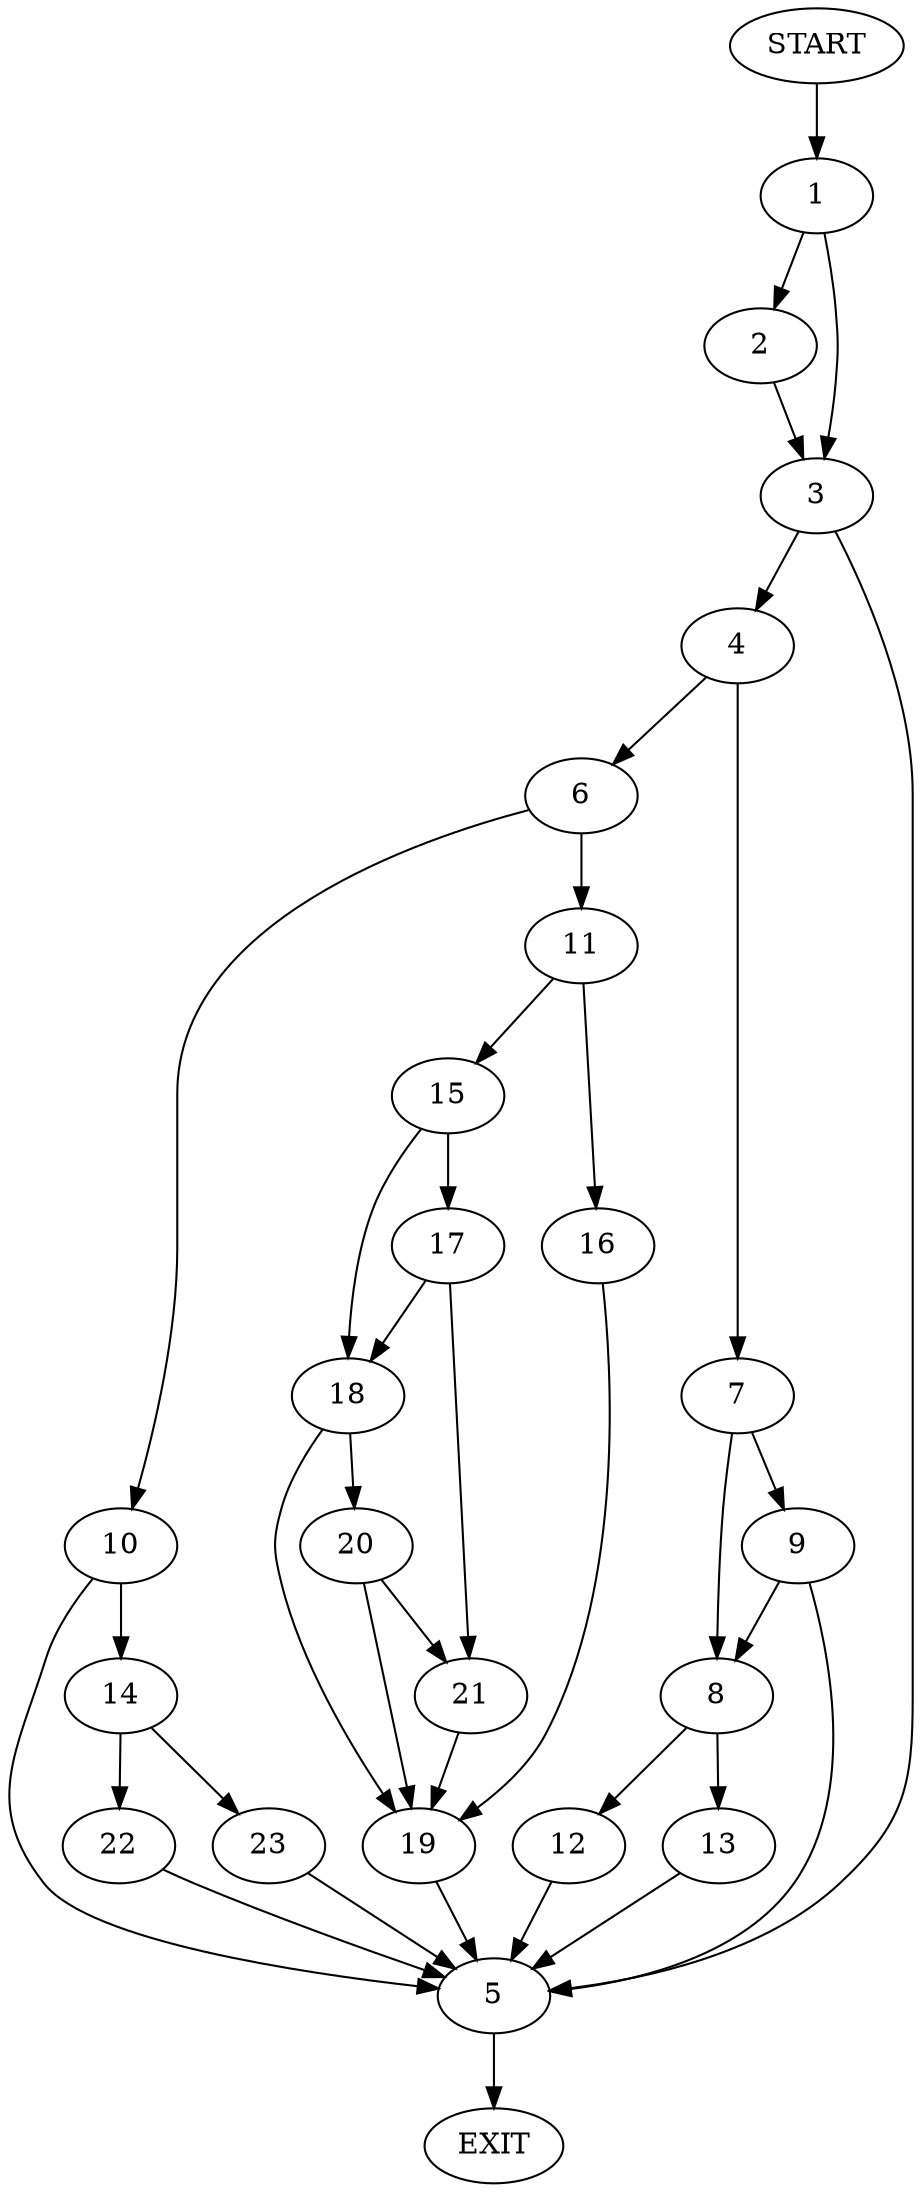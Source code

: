 digraph {
0 [label="START"]
24 [label="EXIT"]
0 -> 1
1 -> 2
1 -> 3
2 -> 3
3 -> 4
3 -> 5
4 -> 6
4 -> 7
5 -> 24
7 -> 8
7 -> 9
6 -> 10
6 -> 11
8 -> 12
8 -> 13
9 -> 8
9 -> 5
13 -> 5
12 -> 5
10 -> 14
10 -> 5
11 -> 15
11 -> 16
15 -> 17
15 -> 18
16 -> 19
19 -> 5
18 -> 20
18 -> 19
17 -> 18
17 -> 21
21 -> 19
20 -> 19
20 -> 21
14 -> 22
14 -> 23
22 -> 5
23 -> 5
}
